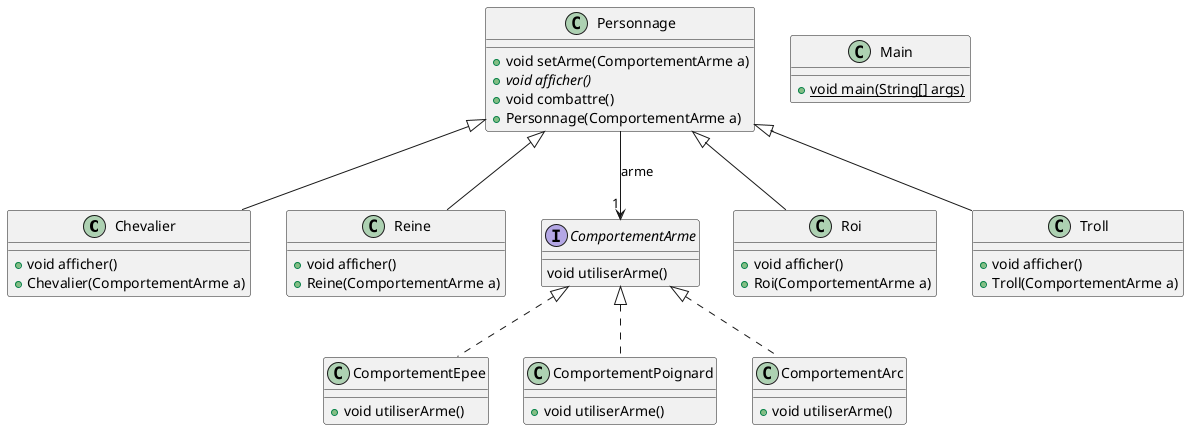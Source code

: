 @startuml
class Chevalier [[java:appli.Chevalier]] {
	+void afficher()
	+Chevalier(ComportementArme a)
}
class Personnage [[java:appli.Personnage]] {
}
Personnage <|-- Chevalier
class Reine [[java:appli.Reine]] {
	+void afficher()
	+Reine(ComportementArme a)
}
class Personnage [[java:appli.Personnage]] {
}
Personnage <|-- Reine
class Main [[java:appli.Main]] {
	+{static}void main(String[] args)
}
abstract class Personnage [[java:appli.Personnage]] {
	+void setArme(ComportementArme a)
	+{abstract}void afficher()
	+void combattre()
	+Personnage(ComportementArme a)
}
class ComportementArme [[java:appli.comportements.arme.ComportementArme]] {
}
Personnage --> "1" ComportementArme : arme
class Roi [[java:appli.Roi]] {
	+void afficher()
	+Roi(ComportementArme a)
}
class Personnage [[java:appli.Personnage]] {
}
Personnage <|-- Roi
class Troll [[java:appli.Troll]] {
	+void afficher()
	+Troll(ComportementArme a)
}
class Personnage [[java:appli.Personnage]] {
}
Personnage <|-- Troll
interface ComportementArme [[java:appli.comportements.arme.ComportementArme]] {
	void utiliserArme()
}
class ComportementEpee [[java:appli.comportements.arme.impl.ComportementEpee]] {
	+void utiliserArme()
}
interface ComportementArme [[java:appli.comportements.arme.ComportementArme]] {
}
ComportementArme <|.. ComportementEpee
class ComportementPoignard [[java:appli.comportements.arme.impl.ComportementPoignard]] {
	+void utiliserArme()
}
interface ComportementArme [[java:appli.comportements.arme.ComportementArme]] {
}
ComportementArme <|.. ComportementPoignard
class ComportementArc [[java:appli.comportements.arme.impl.ComportementArc]] {
	+void utiliserArme()
}
interface ComportementArme [[java:appli.comportements.arme.ComportementArme]] {
}
ComportementArme <|.. ComportementArc
@enduml